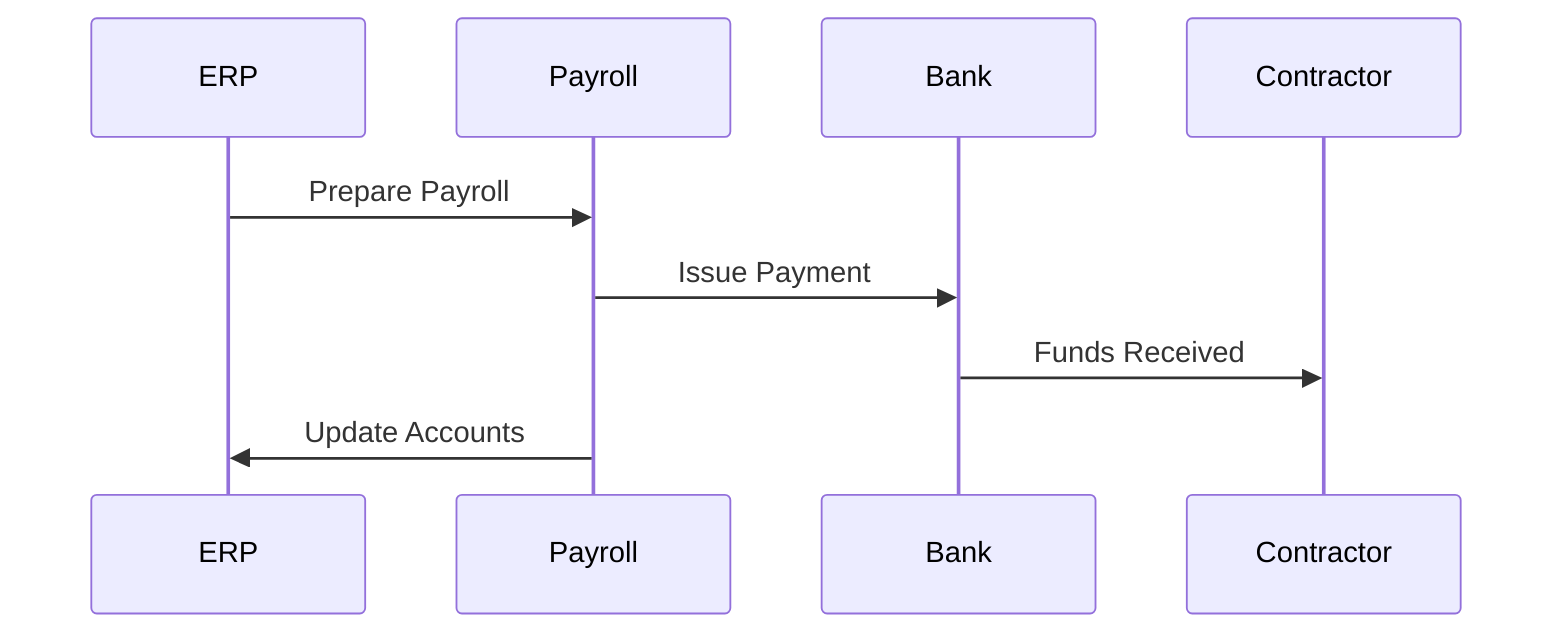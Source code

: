 %% Mermaid diagram stub for Payroll & Accounts
sequenceDiagram
    participant ERP
    participant Payroll
    participant Bank
    ERP->>Payroll: Prepare Payroll
    Payroll->>Bank: Issue Payment
    Bank->>Contractor: Funds Received
    Payroll->>ERP: Update Accounts